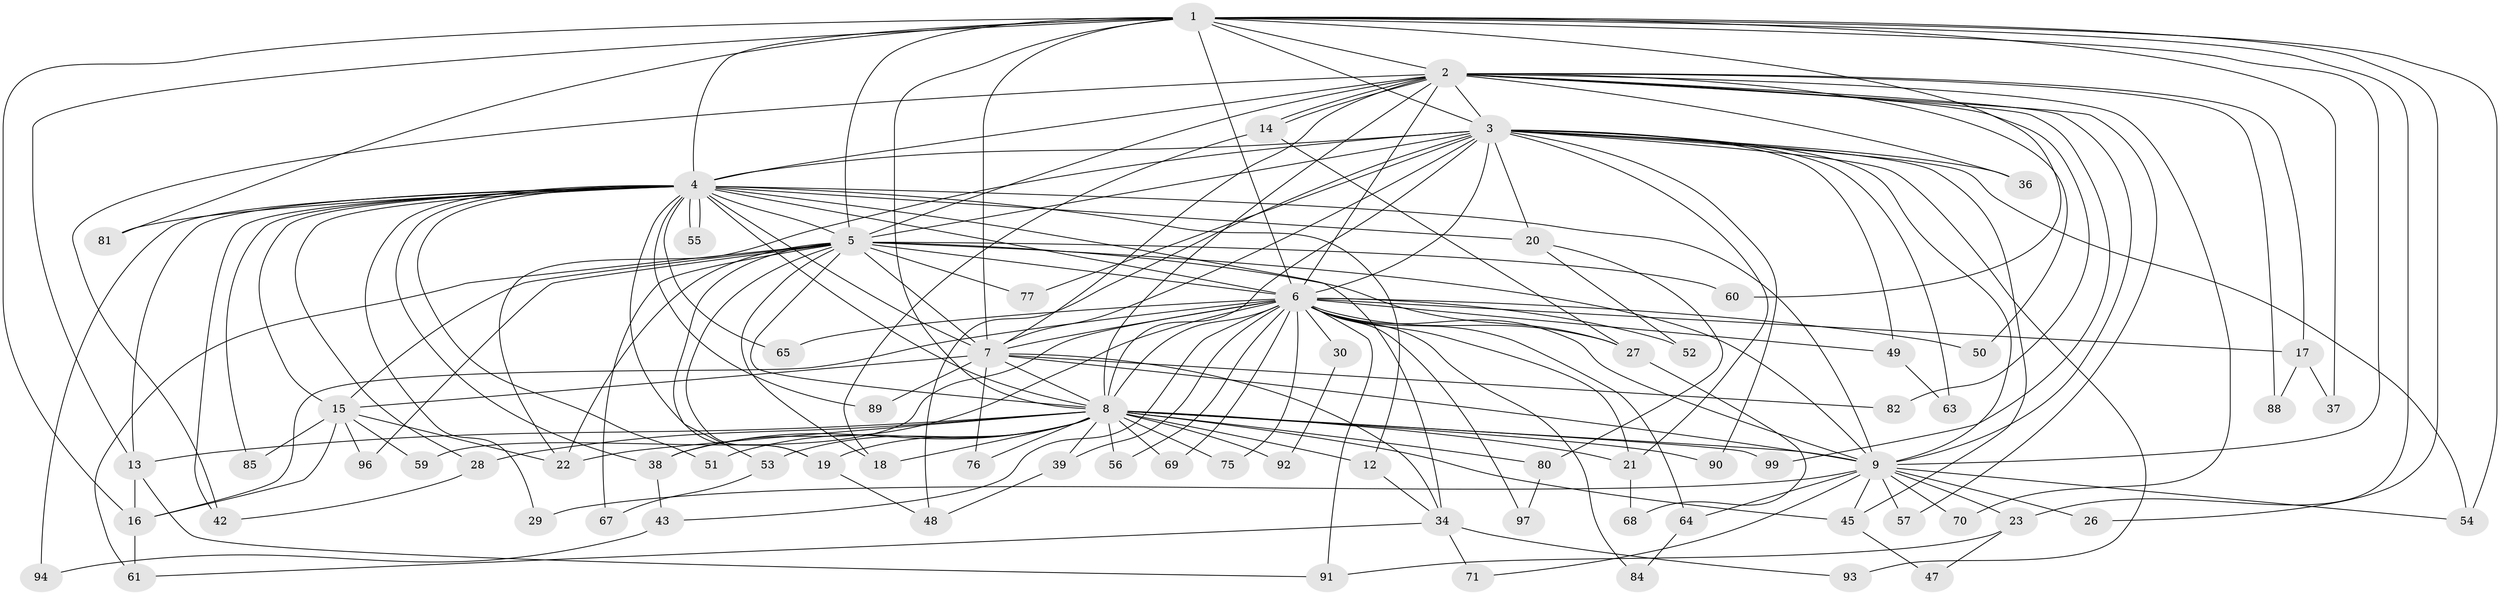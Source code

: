 // original degree distribution, {19: 0.03, 22: 0.02, 21: 0.01, 26: 0.01, 14: 0.01, 28: 0.01, 20: 0.01, 5: 0.04, 3: 0.23, 4: 0.1, 7: 0.01, 2: 0.52}
// Generated by graph-tools (version 1.1) at 2025/38/02/21/25 10:38:52]
// undirected, 74 vertices, 183 edges
graph export_dot {
graph [start="1"]
  node [color=gray90,style=filled];
  1 [super="+83"];
  2 [super="+31"];
  3 [super="+62"];
  4 [super="+11"];
  5 [super="+79"];
  6 [super="+10"];
  7 [super="+24"];
  8 [super="+33"];
  9 [super="+35"];
  12;
  13 [super="+40"];
  14 [super="+66"];
  15 [super="+46"];
  16 [super="+41"];
  17;
  18;
  19 [super="+78"];
  20 [super="+25"];
  21 [super="+32"];
  22 [super="+72"];
  23 [super="+58"];
  26;
  27;
  28;
  29;
  30;
  34 [super="+44"];
  36;
  37;
  38 [super="+100"];
  39;
  42 [super="+86"];
  43;
  45;
  47;
  48 [super="+95"];
  49;
  50;
  51;
  52;
  53;
  54 [super="+87"];
  55;
  56;
  57 [super="+73"];
  59;
  60;
  61 [super="+74"];
  63;
  64;
  65;
  67;
  68;
  69;
  70;
  71;
  75;
  76;
  77;
  80;
  81;
  82;
  84;
  85;
  88;
  89;
  90;
  91 [super="+98"];
  92;
  93;
  94;
  96;
  97;
  99;
  1 -- 2;
  1 -- 3;
  1 -- 4;
  1 -- 5;
  1 -- 6 [weight=3];
  1 -- 7;
  1 -- 8;
  1 -- 9;
  1 -- 13;
  1 -- 23 [weight=2];
  1 -- 26;
  1 -- 37;
  1 -- 60;
  1 -- 81;
  1 -- 54;
  1 -- 16;
  2 -- 3;
  2 -- 4;
  2 -- 5;
  2 -- 6 [weight=3];
  2 -- 7;
  2 -- 8;
  2 -- 9 [weight=2];
  2 -- 14;
  2 -- 14;
  2 -- 17;
  2 -- 36;
  2 -- 50;
  2 -- 57;
  2 -- 70;
  2 -- 82;
  2 -- 88;
  2 -- 99;
  2 -- 42;
  3 -- 4;
  3 -- 5;
  3 -- 6 [weight=2];
  3 -- 7;
  3 -- 8;
  3 -- 9;
  3 -- 20;
  3 -- 21;
  3 -- 22;
  3 -- 36;
  3 -- 48;
  3 -- 49;
  3 -- 54;
  3 -- 63;
  3 -- 77;
  3 -- 90;
  3 -- 93;
  3 -- 45;
  4 -- 5;
  4 -- 6 [weight=2];
  4 -- 7;
  4 -- 8 [weight=2];
  4 -- 9;
  4 -- 13;
  4 -- 15;
  4 -- 19;
  4 -- 20 [weight=2];
  4 -- 28;
  4 -- 29;
  4 -- 34;
  4 -- 38;
  4 -- 51;
  4 -- 55;
  4 -- 55;
  4 -- 65;
  4 -- 81;
  4 -- 85;
  4 -- 94;
  4 -- 89;
  4 -- 42;
  4 -- 12;
  5 -- 6 [weight=2];
  5 -- 7;
  5 -- 8;
  5 -- 9;
  5 -- 15;
  5 -- 19;
  5 -- 27;
  5 -- 53;
  5 -- 60;
  5 -- 67;
  5 -- 77;
  5 -- 96;
  5 -- 18;
  5 -- 22;
  5 -- 61;
  6 -- 7 [weight=2];
  6 -- 8 [weight=2];
  6 -- 9 [weight=2];
  6 -- 17;
  6 -- 21;
  6 -- 30 [weight=2];
  6 -- 38;
  6 -- 39;
  6 -- 49;
  6 -- 56;
  6 -- 59;
  6 -- 97;
  6 -- 64;
  6 -- 65;
  6 -- 69;
  6 -- 75;
  6 -- 16;
  6 -- 84;
  6 -- 91;
  6 -- 27;
  6 -- 43;
  6 -- 50;
  6 -- 52;
  7 -- 8;
  7 -- 9;
  7 -- 76;
  7 -- 82;
  7 -- 89;
  7 -- 15;
  7 -- 34;
  8 -- 9;
  8 -- 12;
  8 -- 18;
  8 -- 28;
  8 -- 39;
  8 -- 45;
  8 -- 51;
  8 -- 53;
  8 -- 56;
  8 -- 69;
  8 -- 75;
  8 -- 76;
  8 -- 80;
  8 -- 90;
  8 -- 99;
  8 -- 92;
  8 -- 22;
  8 -- 38;
  8 -- 21;
  8 -- 19;
  8 -- 13;
  9 -- 23;
  9 -- 26;
  9 -- 29;
  9 -- 45;
  9 -- 54;
  9 -- 57 [weight=2];
  9 -- 64;
  9 -- 70;
  9 -- 71;
  12 -- 34;
  13 -- 16;
  13 -- 91;
  14 -- 18;
  14 -- 27;
  15 -- 22;
  15 -- 59;
  15 -- 96;
  15 -- 85;
  15 -- 16;
  16 -- 61;
  17 -- 37;
  17 -- 88;
  19 -- 48;
  20 -- 52;
  20 -- 80;
  21 -- 68;
  23 -- 47;
  23 -- 91;
  27 -- 68;
  28 -- 42;
  30 -- 92;
  34 -- 61;
  34 -- 93;
  34 -- 71;
  38 -- 43;
  39 -- 48;
  43 -- 94;
  45 -- 47;
  49 -- 63;
  53 -- 67;
  64 -- 84;
  80 -- 97;
}
